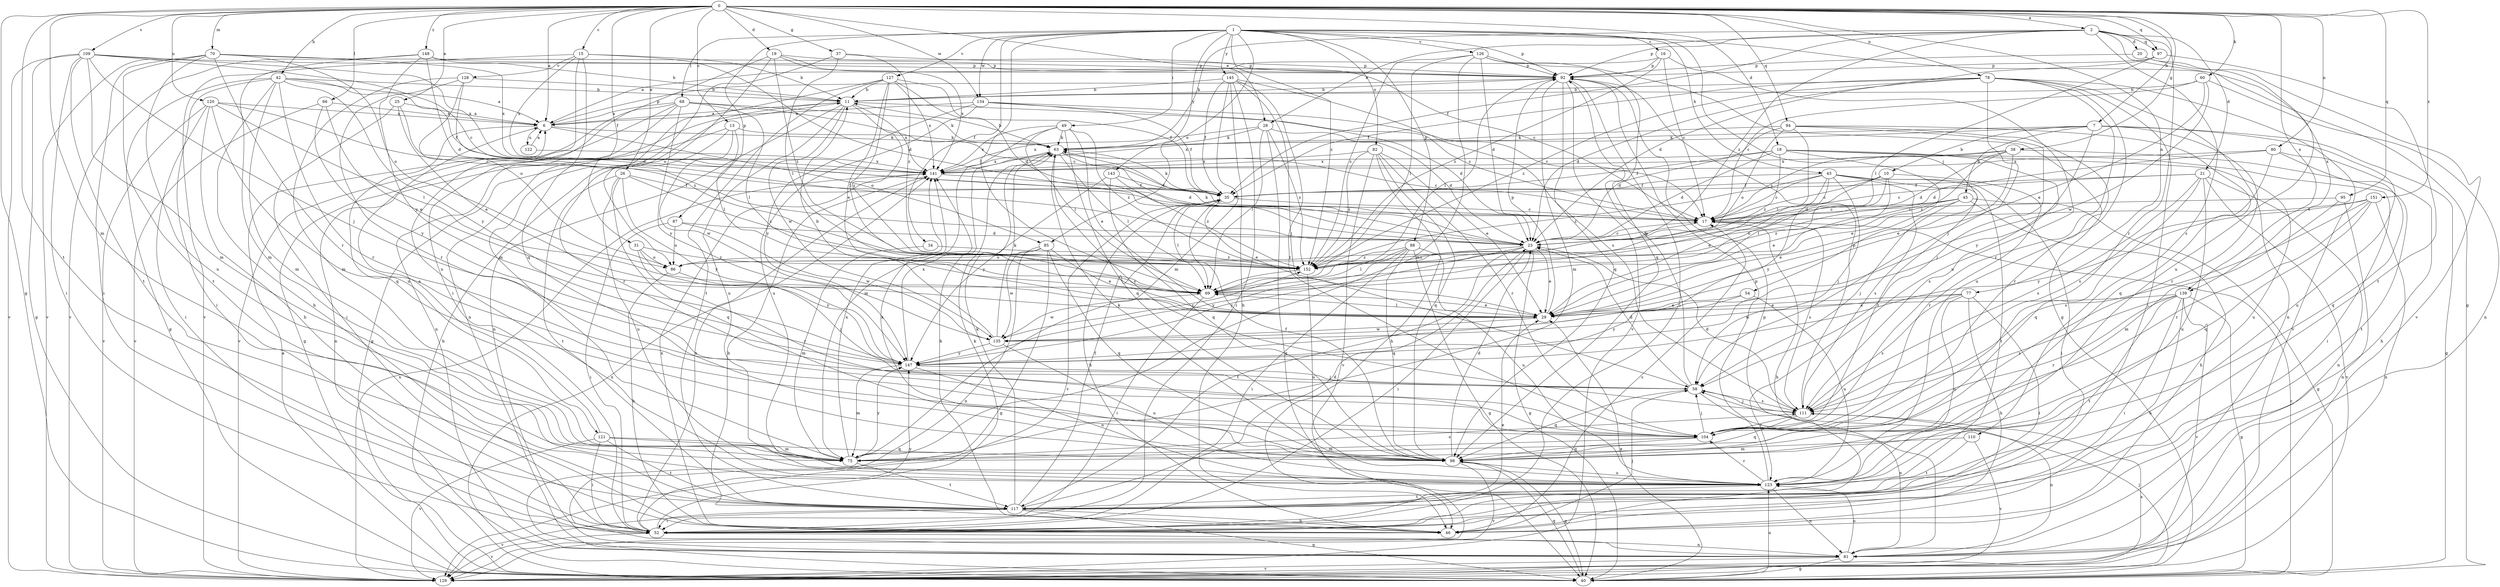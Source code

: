 strict digraph  {
0;
1;
2;
6;
7;
10;
11;
13;
15;
16;
17;
18;
19;
20;
21;
23;
25;
26;
28;
29;
31;
34;
35;
37;
38;
40;
42;
43;
45;
46;
49;
52;
54;
58;
60;
63;
66;
68;
69;
70;
75;
77;
78;
80;
81;
82;
85;
86;
87;
88;
92;
94;
95;
97;
98;
104;
109;
110;
111;
117;
120;
121;
122;
123;
126;
127;
128;
129;
134;
135;
139;
141;
143;
145;
147;
148;
151;
152;
0 -> 2  [label=a];
0 -> 6  [label=a];
0 -> 7  [label=b];
0 -> 13  [label=c];
0 -> 15  [label=c];
0 -> 18  [label=d];
0 -> 19  [label=d];
0 -> 25  [label=e];
0 -> 26  [label=e];
0 -> 28  [label=e];
0 -> 31  [label=f];
0 -> 37  [label=g];
0 -> 38  [label=g];
0 -> 40  [label=g];
0 -> 42  [label=h];
0 -> 60  [label=k];
0 -> 66  [label=l];
0 -> 70  [label=m];
0 -> 75  [label=m];
0 -> 77  [label=n];
0 -> 78  [label=n];
0 -> 80  [label=n];
0 -> 94  [label=q];
0 -> 95  [label=q];
0 -> 97  [label=q];
0 -> 109  [label=s];
0 -> 117  [label=t];
0 -> 120  [label=u];
0 -> 134  [label=w];
0 -> 139  [label=x];
0 -> 148  [label=z];
0 -> 151  [label=z];
1 -> 16  [label=c];
1 -> 34  [label=f];
1 -> 40  [label=g];
1 -> 43  [label=h];
1 -> 49  [label=i];
1 -> 54  [label=j];
1 -> 68  [label=l];
1 -> 69  [label=l];
1 -> 82  [label=o];
1 -> 85  [label=o];
1 -> 87  [label=p];
1 -> 88  [label=p];
1 -> 92  [label=p];
1 -> 126  [label=v];
1 -> 127  [label=v];
1 -> 134  [label=w];
1 -> 143  [label=y];
1 -> 145  [label=y];
1 -> 152  [label=z];
2 -> 20  [label=d];
2 -> 21  [label=d];
2 -> 28  [label=e];
2 -> 35  [label=f];
2 -> 63  [label=k];
2 -> 92  [label=p];
2 -> 97  [label=q];
2 -> 104  [label=r];
2 -> 110  [label=s];
2 -> 139  [label=x];
2 -> 152  [label=z];
6 -> 63  [label=k];
6 -> 85  [label=o];
6 -> 92  [label=p];
6 -> 121  [label=u];
6 -> 122  [label=u];
7 -> 10  [label=b];
7 -> 40  [label=g];
7 -> 45  [label=h];
7 -> 63  [label=k];
7 -> 104  [label=r];
7 -> 123  [label=u];
7 -> 141  [label=x];
7 -> 147  [label=y];
10 -> 17  [label=c];
10 -> 23  [label=d];
10 -> 29  [label=e];
10 -> 35  [label=f];
10 -> 69  [label=l];
10 -> 104  [label=r];
11 -> 6  [label=a];
11 -> 17  [label=c];
11 -> 40  [label=g];
11 -> 81  [label=n];
11 -> 123  [label=u];
11 -> 135  [label=w];
11 -> 141  [label=x];
11 -> 152  [label=z];
13 -> 63  [label=k];
13 -> 69  [label=l];
13 -> 81  [label=n];
13 -> 104  [label=r];
13 -> 135  [label=w];
15 -> 11  [label=b];
15 -> 23  [label=d];
15 -> 98  [label=q];
15 -> 123  [label=u];
15 -> 128  [label=v];
15 -> 129  [label=v];
15 -> 141  [label=x];
16 -> 6  [label=a];
16 -> 17  [label=c];
16 -> 92  [label=p];
16 -> 123  [label=u];
16 -> 152  [label=z];
17 -> 23  [label=d];
17 -> 46  [label=h];
17 -> 111  [label=s];
18 -> 23  [label=d];
18 -> 29  [label=e];
18 -> 35  [label=f];
18 -> 52  [label=i];
18 -> 111  [label=s];
18 -> 123  [label=u];
18 -> 141  [label=x];
18 -> 152  [label=z];
19 -> 17  [label=c];
19 -> 52  [label=i];
19 -> 86  [label=o];
19 -> 92  [label=p];
19 -> 141  [label=x];
19 -> 152  [label=z];
20 -> 92  [label=p];
20 -> 123  [label=u];
20 -> 129  [label=v];
21 -> 17  [label=c];
21 -> 35  [label=f];
21 -> 81  [label=n];
21 -> 98  [label=q];
21 -> 111  [label=s];
21 -> 123  [label=u];
21 -> 129  [label=v];
23 -> 17  [label=c];
23 -> 29  [label=e];
23 -> 40  [label=g];
23 -> 52  [label=i];
23 -> 63  [label=k];
23 -> 117  [label=t];
23 -> 147  [label=y];
23 -> 152  [label=z];
25 -> 6  [label=a];
25 -> 29  [label=e];
25 -> 52  [label=i];
25 -> 152  [label=z];
26 -> 35  [label=f];
26 -> 98  [label=q];
26 -> 117  [label=t];
26 -> 123  [label=u];
26 -> 147  [label=y];
26 -> 152  [label=z];
28 -> 23  [label=d];
28 -> 40  [label=g];
28 -> 63  [label=k];
28 -> 69  [label=l];
28 -> 141  [label=x];
28 -> 152  [label=z];
29 -> 69  [label=l];
29 -> 92  [label=p];
29 -> 135  [label=w];
31 -> 86  [label=o];
31 -> 104  [label=r];
31 -> 147  [label=y];
31 -> 152  [label=z];
34 -> 75  [label=m];
34 -> 152  [label=z];
35 -> 17  [label=c];
35 -> 29  [label=e];
35 -> 46  [label=h];
35 -> 63  [label=k];
35 -> 69  [label=l];
35 -> 129  [label=v];
37 -> 69  [label=l];
37 -> 75  [label=m];
37 -> 92  [label=p];
37 -> 152  [label=z];
38 -> 17  [label=c];
38 -> 23  [label=d];
38 -> 29  [label=e];
38 -> 117  [label=t];
38 -> 141  [label=x];
38 -> 152  [label=z];
40 -> 6  [label=a];
40 -> 11  [label=b];
40 -> 17  [label=c];
40 -> 29  [label=e];
40 -> 58  [label=j];
40 -> 98  [label=q];
40 -> 123  [label=u];
40 -> 141  [label=x];
42 -> 6  [label=a];
42 -> 11  [label=b];
42 -> 35  [label=f];
42 -> 40  [label=g];
42 -> 46  [label=h];
42 -> 52  [label=i];
42 -> 75  [label=m];
42 -> 104  [label=r];
42 -> 147  [label=y];
43 -> 17  [label=c];
43 -> 29  [label=e];
43 -> 35  [label=f];
43 -> 52  [label=i];
43 -> 58  [label=j];
43 -> 104  [label=r];
43 -> 111  [label=s];
43 -> 117  [label=t];
43 -> 147  [label=y];
43 -> 152  [label=z];
45 -> 17  [label=c];
45 -> 29  [label=e];
45 -> 40  [label=g];
45 -> 46  [label=h];
45 -> 58  [label=j];
45 -> 86  [label=o];
45 -> 152  [label=z];
46 -> 17  [label=c];
46 -> 58  [label=j];
46 -> 141  [label=x];
49 -> 29  [label=e];
49 -> 63  [label=k];
49 -> 69  [label=l];
49 -> 75  [label=m];
49 -> 98  [label=q];
49 -> 141  [label=x];
49 -> 152  [label=z];
52 -> 29  [label=e];
52 -> 63  [label=k];
52 -> 81  [label=n];
52 -> 129  [label=v];
52 -> 141  [label=x];
52 -> 147  [label=y];
54 -> 29  [label=e];
54 -> 123  [label=u];
54 -> 147  [label=y];
58 -> 23  [label=d];
58 -> 81  [label=n];
58 -> 92  [label=p];
58 -> 98  [label=q];
58 -> 111  [label=s];
60 -> 11  [label=b];
60 -> 17  [label=c];
60 -> 29  [label=e];
60 -> 81  [label=n];
60 -> 135  [label=w];
63 -> 11  [label=b];
63 -> 17  [label=c];
63 -> 23  [label=d];
63 -> 46  [label=h];
63 -> 69  [label=l];
63 -> 111  [label=s];
63 -> 141  [label=x];
66 -> 6  [label=a];
66 -> 29  [label=e];
66 -> 129  [label=v];
66 -> 147  [label=y];
68 -> 6  [label=a];
68 -> 17  [label=c];
68 -> 40  [label=g];
68 -> 63  [label=k];
68 -> 69  [label=l];
68 -> 81  [label=n];
68 -> 129  [label=v];
68 -> 147  [label=y];
69 -> 29  [label=e];
69 -> 52  [label=i];
69 -> 135  [label=w];
70 -> 52  [label=i];
70 -> 86  [label=o];
70 -> 92  [label=p];
70 -> 104  [label=r];
70 -> 117  [label=t];
70 -> 123  [label=u];
70 -> 129  [label=v];
70 -> 141  [label=x];
75 -> 111  [label=s];
75 -> 117  [label=t];
75 -> 141  [label=x];
75 -> 147  [label=y];
77 -> 29  [label=e];
77 -> 46  [label=h];
77 -> 52  [label=i];
77 -> 111  [label=s];
77 -> 123  [label=u];
77 -> 135  [label=w];
78 -> 11  [label=b];
78 -> 23  [label=d];
78 -> 35  [label=f];
78 -> 52  [label=i];
78 -> 58  [label=j];
78 -> 81  [label=n];
78 -> 104  [label=r];
78 -> 123  [label=u];
78 -> 129  [label=v];
78 -> 152  [label=z];
80 -> 23  [label=d];
80 -> 46  [label=h];
80 -> 98  [label=q];
80 -> 111  [label=s];
80 -> 141  [label=x];
81 -> 40  [label=g];
81 -> 92  [label=p];
81 -> 123  [label=u];
81 -> 129  [label=v];
82 -> 29  [label=e];
82 -> 46  [label=h];
82 -> 98  [label=q];
82 -> 104  [label=r];
82 -> 129  [label=v];
82 -> 141  [label=x];
82 -> 152  [label=z];
85 -> 29  [label=e];
85 -> 40  [label=g];
85 -> 81  [label=n];
85 -> 86  [label=o];
85 -> 98  [label=q];
85 -> 135  [label=w];
86 -> 46  [label=h];
86 -> 58  [label=j];
87 -> 23  [label=d];
87 -> 52  [label=i];
87 -> 86  [label=o];
87 -> 135  [label=w];
88 -> 40  [label=g];
88 -> 52  [label=i];
88 -> 69  [label=l];
88 -> 98  [label=q];
88 -> 123  [label=u];
88 -> 147  [label=y];
88 -> 152  [label=z];
92 -> 11  [label=b];
92 -> 52  [label=i];
92 -> 69  [label=l];
92 -> 75  [label=m];
92 -> 98  [label=q];
92 -> 129  [label=v];
94 -> 23  [label=d];
94 -> 58  [label=j];
94 -> 63  [label=k];
94 -> 69  [label=l];
94 -> 86  [label=o];
94 -> 98  [label=q];
94 -> 104  [label=r];
95 -> 17  [label=c];
95 -> 75  [label=m];
95 -> 81  [label=n];
97 -> 23  [label=d];
97 -> 69  [label=l];
97 -> 92  [label=p];
97 -> 117  [label=t];
98 -> 23  [label=d];
98 -> 35  [label=f];
98 -> 40  [label=g];
98 -> 63  [label=k];
98 -> 123  [label=u];
98 -> 129  [label=v];
98 -> 141  [label=x];
104 -> 58  [label=j];
104 -> 75  [label=m];
104 -> 98  [label=q];
109 -> 17  [label=c];
109 -> 40  [label=g];
109 -> 52  [label=i];
109 -> 58  [label=j];
109 -> 75  [label=m];
109 -> 92  [label=p];
109 -> 117  [label=t];
109 -> 129  [label=v];
109 -> 141  [label=x];
110 -> 75  [label=m];
110 -> 117  [label=t];
110 -> 129  [label=v];
111 -> 23  [label=d];
111 -> 58  [label=j];
111 -> 81  [label=n];
111 -> 92  [label=p];
111 -> 98  [label=q];
111 -> 104  [label=r];
117 -> 23  [label=d];
117 -> 35  [label=f];
117 -> 40  [label=g];
117 -> 46  [label=h];
117 -> 52  [label=i];
117 -> 63  [label=k];
117 -> 129  [label=v];
120 -> 6  [label=a];
120 -> 17  [label=c];
120 -> 46  [label=h];
120 -> 52  [label=i];
120 -> 69  [label=l];
120 -> 98  [label=q];
120 -> 129  [label=v];
121 -> 6  [label=a];
121 -> 52  [label=i];
121 -> 75  [label=m];
121 -> 98  [label=q];
121 -> 117  [label=t];
121 -> 129  [label=v];
122 -> 6  [label=a];
122 -> 141  [label=x];
123 -> 81  [label=n];
123 -> 92  [label=p];
123 -> 104  [label=r];
123 -> 117  [label=t];
126 -> 23  [label=d];
126 -> 40  [label=g];
126 -> 69  [label=l];
126 -> 75  [label=m];
126 -> 92  [label=p];
126 -> 98  [label=q];
126 -> 152  [label=z];
127 -> 11  [label=b];
127 -> 23  [label=d];
127 -> 29  [label=e];
127 -> 35  [label=f];
127 -> 69  [label=l];
127 -> 81  [label=n];
127 -> 117  [label=t];
127 -> 141  [label=x];
128 -> 11  [label=b];
128 -> 23  [label=d];
128 -> 75  [label=m];
128 -> 86  [label=o];
128 -> 104  [label=r];
129 -> 111  [label=s];
129 -> 141  [label=x];
134 -> 6  [label=a];
134 -> 17  [label=c];
134 -> 23  [label=d];
134 -> 35  [label=f];
134 -> 123  [label=u];
134 -> 147  [label=y];
135 -> 11  [label=b];
135 -> 63  [label=k];
135 -> 123  [label=u];
135 -> 147  [label=y];
135 -> 152  [label=z];
139 -> 29  [label=e];
139 -> 40  [label=g];
139 -> 46  [label=h];
139 -> 52  [label=i];
139 -> 104  [label=r];
139 -> 111  [label=s];
139 -> 117  [label=t];
139 -> 129  [label=v];
141 -> 35  [label=f];
141 -> 46  [label=h];
143 -> 35  [label=f];
143 -> 98  [label=q];
143 -> 147  [label=y];
143 -> 152  [label=z];
145 -> 11  [label=b];
145 -> 35  [label=f];
145 -> 46  [label=h];
145 -> 52  [label=i];
145 -> 58  [label=j];
145 -> 75  [label=m];
145 -> 104  [label=r];
145 -> 111  [label=s];
147 -> 58  [label=j];
147 -> 75  [label=m];
147 -> 123  [label=u];
147 -> 141  [label=x];
148 -> 11  [label=b];
148 -> 23  [label=d];
148 -> 75  [label=m];
148 -> 92  [label=p];
148 -> 129  [label=v];
148 -> 147  [label=y];
151 -> 17  [label=c];
151 -> 81  [label=n];
151 -> 98  [label=q];
151 -> 104  [label=r];
151 -> 111  [label=s];
151 -> 147  [label=y];
152 -> 69  [label=l];
152 -> 123  [label=u];
}
